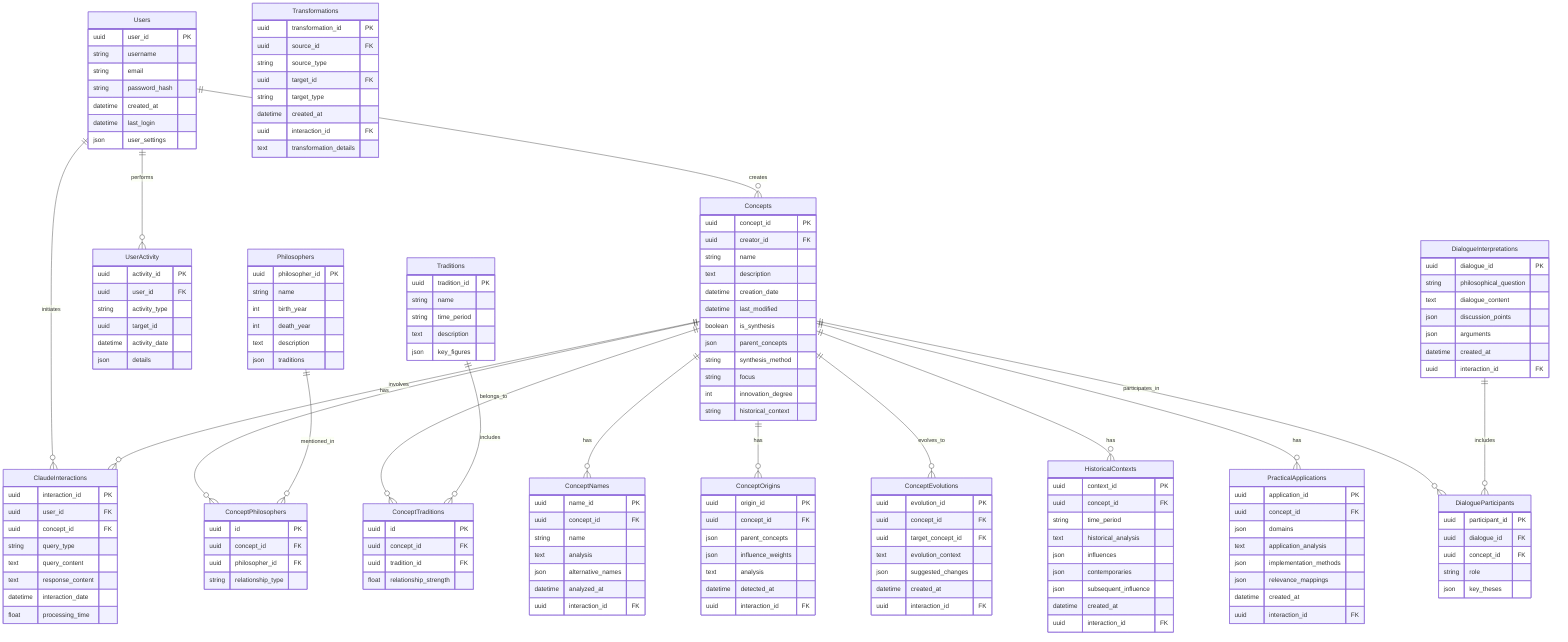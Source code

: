 erDiagram
    Users ||--o{ Concepts : creates
    Users ||--o{ UserActivity : performs
    Users ||--o{ ClaudeInteractions : initiates
    Concepts ||--o{ ClaudeInteractions : involves
    Concepts ||--o{ ConceptPhilosophers : has
    Concepts ||--o{ ConceptTraditions : belongs_to
    Concepts ||--o{ ConceptNames : has
    Concepts ||--o{ ConceptOrigins : has
    Concepts ||--o{ ConceptEvolutions : evolves_to
    Concepts ||--o{ HistoricalContexts : has
    Concepts ||--o{ PracticalApplications : has
    Concepts ||--o{ DialogueParticipants : participates_in
    Philosophers ||--o{ ConceptPhilosophers : mentioned_in
    Traditions ||--o{ ConceptTraditions : includes
    DialogueInterpretations ||--o{ DialogueParticipants : includes
    
    Users {
        uuid user_id PK
        string username
        string email
        string password_hash
        datetime created_at
        datetime last_login
        json user_settings
    }
    
    Concepts {
        uuid concept_id PK
        uuid creator_id FK
        string name
        text description
        datetime creation_date
        datetime last_modified
        boolean is_synthesis
        json parent_concepts
        string synthesis_method
        string focus
        int innovation_degree
        string historical_context
    }
    
    Philosophers {
        uuid philosopher_id PK
        string name
        int birth_year
        int death_year
        text description
        json traditions
    }
    
    Traditions {
        uuid tradition_id PK
        string name
        string time_period
        text description
        json key_figures
    }
    
    ConceptPhilosophers {
        uuid id PK
        uuid concept_id FK
        uuid philosopher_id FK
        string relationship_type
    }
    
    ConceptTraditions {
        uuid id PK
        uuid concept_id FK
        uuid tradition_id FK
        float relationship_strength
    }
    
    UserActivity {
        uuid activity_id PK
        uuid user_id FK
        string activity_type
        uuid target_id
        datetime activity_date
        json details
    }
    
    ClaudeInteractions {
        uuid interaction_id PK
        uuid user_id FK
        uuid concept_id FK
        string query_type
        text query_content
        text response_content
        datetime interaction_date
        float processing_time
    }
    
    ConceptNames {
        uuid name_id PK
        uuid concept_id FK
        string name
        text analysis
        json alternative_names
        datetime analyzed_at
        uuid interaction_id FK
    }
    
    ConceptOrigins {
        uuid origin_id PK
        uuid concept_id FK
        json parent_concepts
        json influence_weights
        text analysis
        datetime detected_at
        uuid interaction_id FK
    }
    
    Transformations {
        uuid transformation_id PK
        uuid source_id FK
        string source_type
        uuid target_id FK
        string target_type
        datetime created_at
        uuid interaction_id FK
        text transformation_details
    }
    
    ConceptEvolutions {
        uuid evolution_id PK
        uuid concept_id FK
        uuid target_concept_id FK
        text evolution_context
        json suggested_changes
        datetime created_at
        uuid interaction_id FK
    }
    
    HistoricalContexts {
        uuid context_id PK
        uuid concept_id FK
        string time_period
        text historical_analysis
        json influences
        json contemporaries
        json subsequent_influence
        datetime created_at
        uuid interaction_id FK
    }
    
    PracticalApplications {
        uuid application_id PK
        uuid concept_id FK
        json domains
        text application_analysis
        json implementation_methods
        json relevance_mappings
        datetime created_at
        uuid interaction_id FK
    }
    
    DialogueInterpretations {
        uuid dialogue_id PK
        string philosophical_question
        text dialogue_content
        json discussion_points
        json arguments
        datetime created_at
        uuid interaction_id FK
    }
    
    DialogueParticipants {
        uuid participant_id PK
        uuid dialogue_id FK
        uuid concept_id FK
        string role
        json key_theses
    }